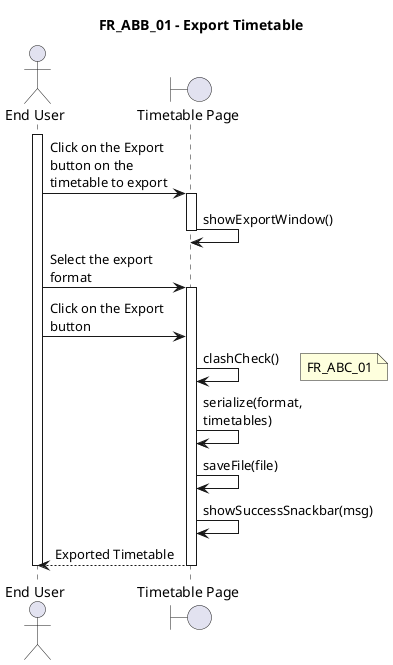 @startuml FR_ABB_01
title FR_ABB_01 - Export Timetable
skinparam maxMessageSize 125

actor "End User" as eu
boundary "Timetable Page" as fe
' control "TimetableController" as ct
' entity "Timetable" as en
' database "Database" as db

activate eu

eu -> fe ++ : Click on the Export button on the timetable to export
fe -> fe -- : showExportWindow()

eu -> fe ++ : Select the export format
eu -> fe : Click on the Export button

fe -> fe : clashCheck()
note right : FR_ABC_01

fe -> fe : serialize(format, timetables)
fe -> fe : saveFile(file)
fe -> fe : showSuccessSnackbar(msg)
return Exported Timetable

deactivate eu

@enduml